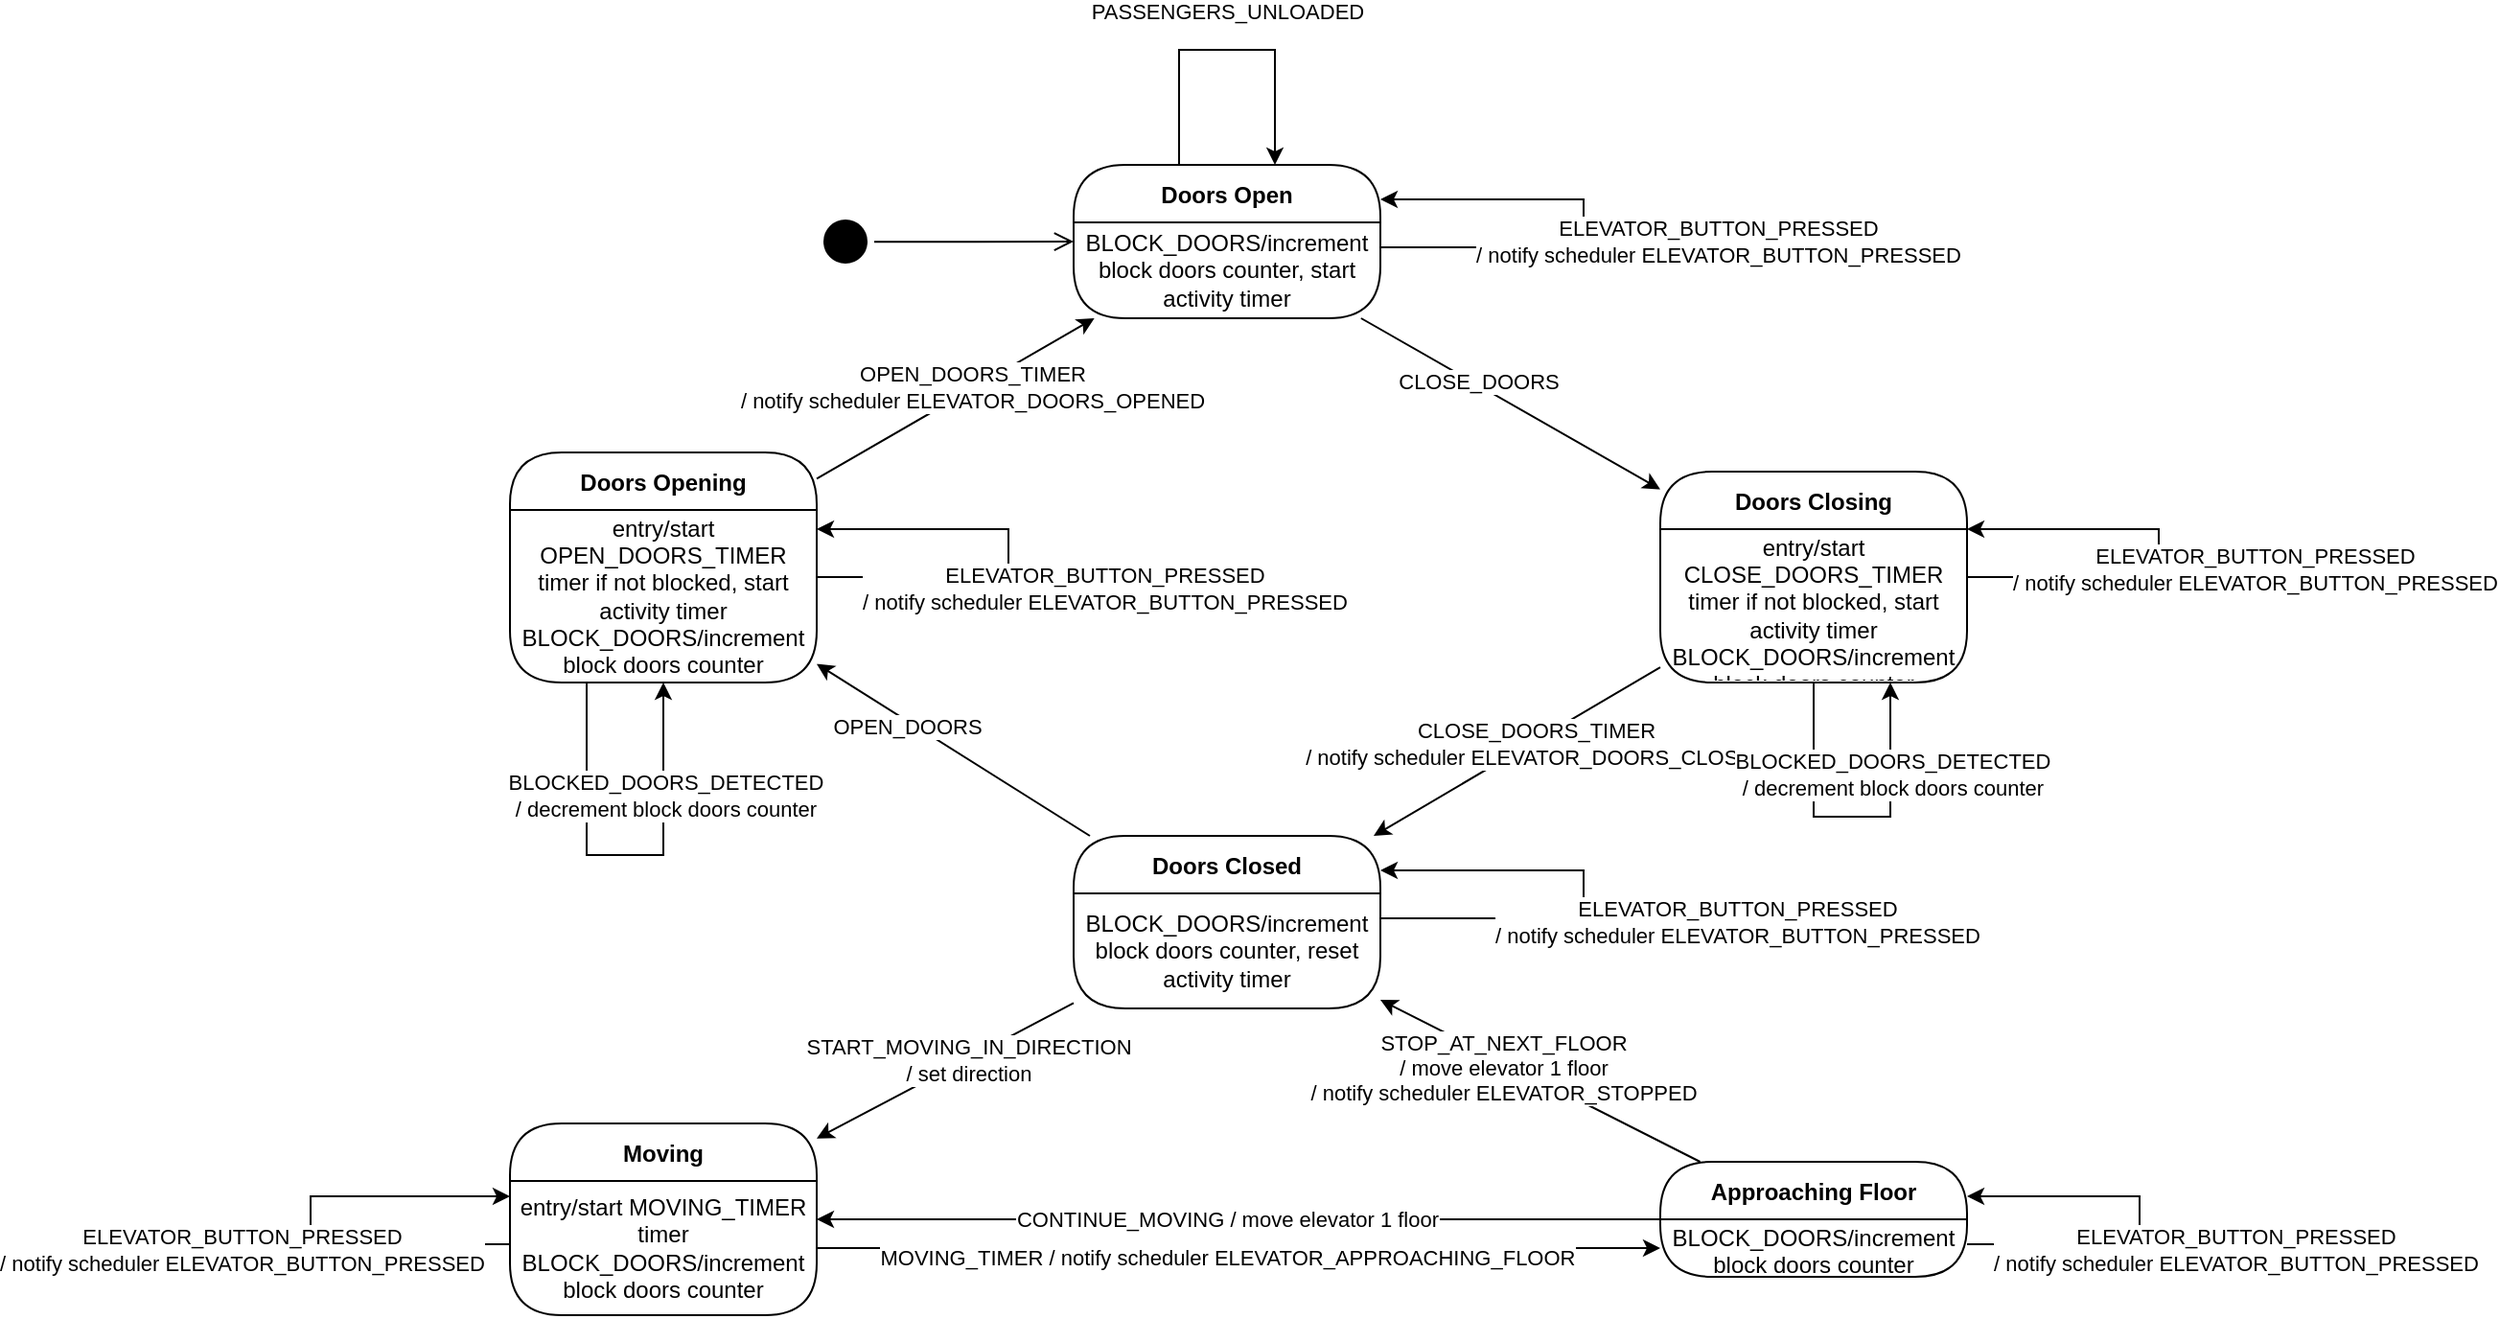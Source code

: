 <mxfile version="20.8.10" type="device" pages="3"><diagram name="Elevator" id="Ywdh4Jr1KphwjhvzACwv"><mxGraphModel dx="1863" dy="602" grid="1" gridSize="10" guides="1" tooltips="1" connect="1" arrows="1" fold="1" page="1" pageScale="1" pageWidth="827" pageHeight="1169" math="0" shadow="0"><root><mxCell id="0"/><mxCell id="1" parent="0"/><mxCell id="n6CDGaO3XvJY3GQ1v6uN-23" style="edgeStyle=none;rounded=0;orthogonalLoop=1;jettySize=auto;html=1;" parent="1" source="n6CDGaO3XvJY3GQ1v6uN-3" target="n6CDGaO3XvJY3GQ1v6uN-10" edge="1"><mxGeometry relative="1" as="geometry"/></mxCell><mxCell id="n6CDGaO3XvJY3GQ1v6uN-24" value="CLOSE_DOORS" style="edgeLabel;html=1;align=center;verticalAlign=middle;resizable=0;points=[];" parent="n6CDGaO3XvJY3GQ1v6uN-23" vertex="1" connectable="0"><mxGeometry x="-0.24" y="2" relative="1" as="geometry"><mxPoint as="offset"/></mxGeometry></mxCell><mxCell id="n6CDGaO3XvJY3GQ1v6uN-3" value="Doors Open" style="swimlane;fontStyle=1;align=center;verticalAlign=middle;childLayout=stackLayout;horizontal=1;startSize=30;horizontalStack=0;resizeParent=0;resizeLast=1;container=0;fontColor=#000000;collapsible=0;rounded=1;arcSize=30;strokeColor=#000000;fillColor=#FFFFFF;swimlaneFillColor=#FFFFFF;dropTarget=0;" parent="1" vertex="1"><mxGeometry x="334" y="120" width="160" height="80" as="geometry"/></mxCell><mxCell id="n6CDGaO3XvJY3GQ1v6uN-4" value="BLOCK_DOORS/increment block doors counter, start activity timer" style="text;html=1;strokeColor=none;fillColor=none;align=center;verticalAlign=middle;spacingLeft=4;spacingRight=4;whiteSpace=wrap;overflow=hidden;rotatable=0;fontColor=#000000;" parent="n6CDGaO3XvJY3GQ1v6uN-3" vertex="1"><mxGeometry y="30" width="160" height="50" as="geometry"/></mxCell><mxCell id="n6CDGaO3XvJY3GQ1v6uN-21" style="edgeStyle=none;rounded=0;orthogonalLoop=1;jettySize=auto;html=1;" parent="1" source="n6CDGaO3XvJY3GQ1v6uN-8" target="n6CDGaO3XvJY3GQ1v6uN-3" edge="1"><mxGeometry relative="1" as="geometry"/></mxCell><mxCell id="n6CDGaO3XvJY3GQ1v6uN-22" value="OPEN_DOORS_TIMER&lt;br&gt;/ notify scheduler ELEVATOR_DOORS_OPENED" style="edgeLabel;html=1;align=center;verticalAlign=middle;resizable=0;points=[];" parent="n6CDGaO3XvJY3GQ1v6uN-21" vertex="1" connectable="0"><mxGeometry x="0.12" y="1" relative="1" as="geometry"><mxPoint as="offset"/></mxGeometry></mxCell><mxCell id="n6CDGaO3XvJY3GQ1v6uN-8" value="Doors Opening" style="swimlane;fontStyle=1;align=center;verticalAlign=middle;childLayout=stackLayout;horizontal=1;startSize=30;horizontalStack=0;resizeParent=0;resizeLast=1;container=0;fontColor=#000000;collapsible=0;rounded=1;arcSize=30;strokeColor=#000000;fillColor=#FFFFFF;swimlaneFillColor=#FFFFFF;dropTarget=0;" parent="1" vertex="1"><mxGeometry x="40" y="270" width="160" height="120" as="geometry"/></mxCell><mxCell id="n6CDGaO3XvJY3GQ1v6uN-9" value="entry/start OPEN_DOORS_TIMER timer if not blocked, start activity timer&lt;br&gt;BLOCK_DOORS/increment block doors counter" style="text;html=1;strokeColor=none;fillColor=none;align=center;verticalAlign=middle;spacingLeft=4;spacingRight=4;whiteSpace=wrap;overflow=hidden;rotatable=0;fontColor=#000000;" parent="n6CDGaO3XvJY3GQ1v6uN-8" vertex="1"><mxGeometry y="30" width="160" height="90" as="geometry"/></mxCell><mxCell id="FbqGbWwW5y8rAIrhlTI2-13" style="edgeStyle=orthogonalEdgeStyle;rounded=0;orthogonalLoop=1;jettySize=auto;html=1;entryX=0.5;entryY=1;entryDx=0;entryDy=0;exitX=0.25;exitY=1;exitDx=0;exitDy=0;" edge="1" parent="n6CDGaO3XvJY3GQ1v6uN-8" source="n6CDGaO3XvJY3GQ1v6uN-9" target="n6CDGaO3XvJY3GQ1v6uN-9"><mxGeometry relative="1" as="geometry"><mxPoint x="50.004" y="140" as="sourcePoint"/><mxPoint x="89.97" y="140" as="targetPoint"/><Array as="points"><mxPoint x="40" y="210"/><mxPoint x="80" y="210"/></Array></mxGeometry></mxCell><mxCell id="FbqGbWwW5y8rAIrhlTI2-14" value="BLOCKED_DOORS_DETECTED&lt;br&gt;/ decrement block doors counter" style="edgeLabel;html=1;align=center;verticalAlign=middle;resizable=0;points=[];" vertex="1" connectable="0" parent="FbqGbWwW5y8rAIrhlTI2-13"><mxGeometry x="0.467" y="-1" relative="1" as="geometry"><mxPoint as="offset"/></mxGeometry></mxCell><mxCell id="n6CDGaO3XvJY3GQ1v6uN-25" style="edgeStyle=none;rounded=0;orthogonalLoop=1;jettySize=auto;html=1;" parent="1" source="n6CDGaO3XvJY3GQ1v6uN-10" target="n6CDGaO3XvJY3GQ1v6uN-12" edge="1"><mxGeometry relative="1" as="geometry"/></mxCell><mxCell id="n6CDGaO3XvJY3GQ1v6uN-26" value="CLOSE_DOORS_TIMER&lt;br&gt;/ notify scheduler ELEVATOR_DOORS_CLOSED" style="edgeLabel;html=1;align=center;verticalAlign=middle;resizable=0;points=[];" parent="n6CDGaO3XvJY3GQ1v6uN-25" vertex="1" connectable="0"><mxGeometry x="-0.118" y="1" relative="1" as="geometry"><mxPoint as="offset"/></mxGeometry></mxCell><mxCell id="n6CDGaO3XvJY3GQ1v6uN-10" value="Doors Closing" style="swimlane;fontStyle=1;align=center;verticalAlign=middle;childLayout=stackLayout;horizontal=1;startSize=30;horizontalStack=0;resizeParent=0;resizeLast=1;container=0;fontColor=#000000;collapsible=0;rounded=1;arcSize=30;strokeColor=#000000;fillColor=#FFFFFF;swimlaneFillColor=#FFFFFF;dropTarget=0;" parent="1" vertex="1"><mxGeometry x="640" y="280" width="160" height="110" as="geometry"/></mxCell><mxCell id="n6CDGaO3XvJY3GQ1v6uN-11" value="entry/start CLOSE_DOORS_TIMER timer if not blocked, start activity timer&lt;br&gt;BLOCK_DOORS/increment block doors counter" style="text;html=1;strokeColor=none;fillColor=none;align=center;verticalAlign=middle;spacingLeft=4;spacingRight=4;whiteSpace=wrap;overflow=hidden;rotatable=0;fontColor=#000000;" parent="n6CDGaO3XvJY3GQ1v6uN-10" vertex="1"><mxGeometry y="30" width="160" height="80" as="geometry"/></mxCell><mxCell id="FbqGbWwW5y8rAIrhlTI2-9" style="edgeStyle=orthogonalEdgeStyle;rounded=0;orthogonalLoop=1;jettySize=auto;html=1;entryX=0.75;entryY=1;entryDx=0;entryDy=0;" edge="1" parent="n6CDGaO3XvJY3GQ1v6uN-10" source="n6CDGaO3XvJY3GQ1v6uN-10" target="n6CDGaO3XvJY3GQ1v6uN-11"><mxGeometry relative="1" as="geometry"><Array as="points"><mxPoint x="80" y="180"/><mxPoint x="120" y="180"/></Array></mxGeometry></mxCell><mxCell id="FbqGbWwW5y8rAIrhlTI2-10" value="BLOCKED_DOORS_DETECTED&lt;br&gt;/ decrement block doors counter" style="edgeLabel;html=1;align=center;verticalAlign=middle;resizable=0;points=[];" vertex="1" connectable="0" parent="FbqGbWwW5y8rAIrhlTI2-9"><mxGeometry x="0.467" y="-1" relative="1" as="geometry"><mxPoint as="offset"/></mxGeometry></mxCell><mxCell id="n6CDGaO3XvJY3GQ1v6uN-27" style="edgeStyle=none;rounded=0;orthogonalLoop=1;jettySize=auto;html=1;" parent="1" source="n6CDGaO3XvJY3GQ1v6uN-12" target="n6CDGaO3XvJY3GQ1v6uN-14" edge="1"><mxGeometry relative="1" as="geometry"/></mxCell><mxCell id="n6CDGaO3XvJY3GQ1v6uN-28" value="START_MOVING_IN_DIRECTION&lt;br&gt;/ set direction" style="edgeLabel;html=1;align=center;verticalAlign=middle;resizable=0;points=[];" parent="n6CDGaO3XvJY3GQ1v6uN-27" vertex="1" connectable="0"><mxGeometry x="-0.174" y="1" relative="1" as="geometry"><mxPoint as="offset"/></mxGeometry></mxCell><mxCell id="n6CDGaO3XvJY3GQ1v6uN-29" style="edgeStyle=none;rounded=0;orthogonalLoop=1;jettySize=auto;html=1;" parent="1" source="n6CDGaO3XvJY3GQ1v6uN-12" target="n6CDGaO3XvJY3GQ1v6uN-8" edge="1"><mxGeometry relative="1" as="geometry"/></mxCell><mxCell id="n6CDGaO3XvJY3GQ1v6uN-30" value="OPEN_DOORS" style="edgeLabel;html=1;align=center;verticalAlign=middle;resizable=0;points=[];" parent="n6CDGaO3XvJY3GQ1v6uN-29" vertex="1" connectable="0"><mxGeometry x="0.324" y="2" relative="1" as="geometry"><mxPoint as="offset"/></mxGeometry></mxCell><mxCell id="n6CDGaO3XvJY3GQ1v6uN-12" value="Doors Closed" style="swimlane;fontStyle=1;align=center;verticalAlign=middle;childLayout=stackLayout;horizontal=1;startSize=30;horizontalStack=0;resizeParent=0;resizeLast=1;container=0;fontColor=#000000;collapsible=0;rounded=1;arcSize=30;strokeColor=#000000;fillColor=#FFFFFF;swimlaneFillColor=#FFFFFF;dropTarget=0;" parent="1" vertex="1"><mxGeometry x="334" y="470" width="160" height="90" as="geometry"/></mxCell><mxCell id="n6CDGaO3XvJY3GQ1v6uN-13" value="BLOCK_DOORS/increment block doors counter, reset activity timer" style="text;html=1;strokeColor=none;fillColor=none;align=center;verticalAlign=middle;spacingLeft=4;spacingRight=4;whiteSpace=wrap;overflow=hidden;rotatable=0;fontColor=#000000;" parent="n6CDGaO3XvJY3GQ1v6uN-12" vertex="1"><mxGeometry y="30" width="160" height="60" as="geometry"/></mxCell><mxCell id="V7p_S3qzcO_eWSlWZOLy-5" style="edgeStyle=orthogonalEdgeStyle;rounded=0;orthogonalLoop=1;jettySize=auto;html=1;" parent="n6CDGaO3XvJY3GQ1v6uN-12" source="n6CDGaO3XvJY3GQ1v6uN-13" target="n6CDGaO3XvJY3GQ1v6uN-12" edge="1"><mxGeometry relative="1" as="geometry"><mxPoint x="186" y="17.5" as="targetPoint"/><Array as="points"><mxPoint x="266" y="43"/><mxPoint x="266" y="18"/></Array><mxPoint x="186" y="42.5" as="sourcePoint"/></mxGeometry></mxCell><mxCell id="V7p_S3qzcO_eWSlWZOLy-6" value="ELEVATOR_BUTTON_PRESSED&lt;br style=&quot;border-color: var(--border-color);&quot;&gt;/ notify scheduler ELEVATOR_BUTTON_PRESSED" style="edgeLabel;html=1;align=center;verticalAlign=middle;resizable=0;points=[];" parent="V7p_S3qzcO_eWSlWZOLy-5" vertex="1" connectable="0"><mxGeometry x="-0.002" relative="1" as="geometry"><mxPoint x="80" y="14" as="offset"/></mxGeometry></mxCell><mxCell id="n6CDGaO3XvJY3GQ1v6uN-31" style="edgeStyle=none;rounded=0;orthogonalLoop=1;jettySize=auto;html=1;" parent="1" source="n6CDGaO3XvJY3GQ1v6uN-15" target="n6CDGaO3XvJY3GQ1v6uN-17" edge="1"><mxGeometry relative="1" as="geometry"/></mxCell><mxCell id="n6CDGaO3XvJY3GQ1v6uN-34" value="MOVING_TIMER / notify scheduler ELEVATOR_APPROACHING_FLOOR" style="edgeLabel;html=1;align=center;verticalAlign=middle;resizable=0;points=[];" parent="n6CDGaO3XvJY3GQ1v6uN-31" vertex="1" connectable="0"><mxGeometry x="-0.458" y="-1" relative="1" as="geometry"><mxPoint x="95" y="4" as="offset"/></mxGeometry></mxCell><mxCell id="n6CDGaO3XvJY3GQ1v6uN-14" value="Moving" style="swimlane;fontStyle=1;align=center;verticalAlign=middle;childLayout=stackLayout;horizontal=1;startSize=30;horizontalStack=0;resizeParent=0;resizeLast=1;container=0;fontColor=#000000;collapsible=0;rounded=1;arcSize=30;strokeColor=#000000;fillColor=#FFFFFF;swimlaneFillColor=#FFFFFF;dropTarget=0;" parent="1" vertex="1"><mxGeometry x="40" y="620" width="160" height="100" as="geometry"/></mxCell><mxCell id="n6CDGaO3XvJY3GQ1v6uN-15" value="entry/start MOVING_TIMER timer&lt;br&gt;BLOCK_DOORS/increment block doors counter" style="text;html=1;strokeColor=none;fillColor=none;align=center;verticalAlign=middle;spacingLeft=4;spacingRight=4;whiteSpace=wrap;overflow=hidden;rotatable=0;fontColor=#000000;" parent="n6CDGaO3XvJY3GQ1v6uN-14" vertex="1"><mxGeometry y="30" width="160" height="70" as="geometry"/></mxCell><mxCell id="n6CDGaO3XvJY3GQ1v6uN-32" style="edgeStyle=none;rounded=0;orthogonalLoop=1;jettySize=auto;html=1;" parent="1" source="n6CDGaO3XvJY3GQ1v6uN-16" target="n6CDGaO3XvJY3GQ1v6uN-14" edge="1"><mxGeometry relative="1" as="geometry"/></mxCell><mxCell id="n6CDGaO3XvJY3GQ1v6uN-35" value="CONTINUE_MOVING / move elevator 1 floor" style="edgeLabel;html=1;align=center;verticalAlign=middle;resizable=0;points=[];" parent="n6CDGaO3XvJY3GQ1v6uN-32" vertex="1" connectable="0"><mxGeometry x="0.383" y="-2" relative="1" as="geometry"><mxPoint x="78" y="2" as="offset"/></mxGeometry></mxCell><mxCell id="n6CDGaO3XvJY3GQ1v6uN-36" style="edgeStyle=none;rounded=0;orthogonalLoop=1;jettySize=auto;html=1;" parent="1" source="n6CDGaO3XvJY3GQ1v6uN-16" target="n6CDGaO3XvJY3GQ1v6uN-12" edge="1"><mxGeometry relative="1" as="geometry"/></mxCell><mxCell id="n6CDGaO3XvJY3GQ1v6uN-37" value="STOP_AT_NEXT_FLOOR&lt;br&gt;/ move elevator 1 floor&lt;br&gt;/ notify scheduler ELEVATOR_STOPPED" style="edgeLabel;html=1;align=center;verticalAlign=middle;resizable=0;points=[];" parent="n6CDGaO3XvJY3GQ1v6uN-36" vertex="1" connectable="0"><mxGeometry x="0.222" y="2" relative="1" as="geometry"><mxPoint as="offset"/></mxGeometry></mxCell><mxCell id="n6CDGaO3XvJY3GQ1v6uN-16" value="Approaching Floor" style="swimlane;fontStyle=1;align=center;verticalAlign=middle;childLayout=stackLayout;horizontal=1;startSize=30;horizontalStack=0;resizeParent=0;resizeLast=1;container=0;fontColor=#000000;collapsible=0;rounded=1;arcSize=30;strokeColor=#000000;fillColor=#FFFFFF;swimlaneFillColor=#FFFFFF;dropTarget=0;" parent="1" vertex="1"><mxGeometry x="640" y="640" width="160" height="60" as="geometry"/></mxCell><mxCell id="n6CDGaO3XvJY3GQ1v6uN-17" value="BLOCK_DOORS/increment block doors counter" style="text;html=1;strokeColor=none;fillColor=none;align=center;verticalAlign=middle;spacingLeft=4;spacingRight=4;whiteSpace=wrap;overflow=hidden;rotatable=0;fontColor=#000000;" parent="n6CDGaO3XvJY3GQ1v6uN-16" vertex="1"><mxGeometry y="30" width="160" height="30" as="geometry"/></mxCell><mxCell id="szarfAa-nMT1lwOpKqaQ-1" style="edgeStyle=orthogonalEdgeStyle;rounded=0;orthogonalLoop=1;jettySize=auto;html=1;" parent="1" source="n6CDGaO3XvJY3GQ1v6uN-3" target="n6CDGaO3XvJY3GQ1v6uN-3" edge="1"><mxGeometry relative="1" as="geometry"><mxPoint x="439" y="110" as="targetPoint"/><Array as="points"><mxPoint x="389" y="60"/><mxPoint x="439" y="60"/></Array><mxPoint x="389" y="110" as="sourcePoint"/></mxGeometry></mxCell><mxCell id="szarfAa-nMT1lwOpKqaQ-2" value="PASSENGERS_UNLOADED" style="edgeLabel;html=1;align=center;verticalAlign=middle;resizable=0;points=[];" parent="szarfAa-nMT1lwOpKqaQ-1" vertex="1" connectable="0"><mxGeometry x="0.259" relative="1" as="geometry"><mxPoint x="-22" y="-20" as="offset"/></mxGeometry></mxCell><mxCell id="3IFf1bHHWCJ3Gb_jZyuB-1" style="edgeStyle=orthogonalEdgeStyle;rounded=0;orthogonalLoop=1;jettySize=auto;html=1;" parent="1" source="n6CDGaO3XvJY3GQ1v6uN-10" target="n6CDGaO3XvJY3GQ1v6uN-10" edge="1"><mxGeometry relative="1" as="geometry"><mxPoint x="820" y="310" as="targetPoint"/><Array as="points"><mxPoint x="900" y="335"/><mxPoint x="900" y="310"/></Array><mxPoint x="820" y="335" as="sourcePoint"/></mxGeometry></mxCell><mxCell id="3IFf1bHHWCJ3Gb_jZyuB-2" value="ELEVATOR_BUTTON_PRESSED&lt;br style=&quot;border-color: var(--border-color);&quot;&gt;/ notify scheduler ELEVATOR_BUTTON_PRESSED" style="edgeLabel;html=1;align=center;verticalAlign=middle;resizable=0;points=[];" parent="3IFf1bHHWCJ3Gb_jZyuB-1" vertex="1" connectable="0"><mxGeometry x="-0.002" relative="1" as="geometry"><mxPoint x="50" y="8" as="offset"/></mxGeometry></mxCell><mxCell id="V7p_S3qzcO_eWSlWZOLy-1" style="edgeStyle=orthogonalEdgeStyle;rounded=0;orthogonalLoop=1;jettySize=auto;html=1;" parent="1" source="n6CDGaO3XvJY3GQ1v6uN-3" target="n6CDGaO3XvJY3GQ1v6uN-3" edge="1"><mxGeometry relative="1" as="geometry"><mxPoint x="500" y="137.5" as="targetPoint"/><Array as="points"><mxPoint x="600" y="163"/><mxPoint x="600" y="138"/></Array><mxPoint x="500" y="162.5" as="sourcePoint"/></mxGeometry></mxCell><mxCell id="V7p_S3qzcO_eWSlWZOLy-2" value="ELEVATOR_BUTTON_PRESSED&lt;br style=&quot;border-color: var(--border-color);&quot;&gt;/ notify scheduler ELEVATOR_BUTTON_PRESSED" style="edgeLabel;html=1;align=center;verticalAlign=middle;resizable=0;points=[];" parent="V7p_S3qzcO_eWSlWZOLy-1" vertex="1" connectable="0"><mxGeometry x="-0.002" relative="1" as="geometry"><mxPoint x="70" y="9" as="offset"/></mxGeometry></mxCell><mxCell id="V7p_S3qzcO_eWSlWZOLy-3" style="edgeStyle=orthogonalEdgeStyle;rounded=0;orthogonalLoop=1;jettySize=auto;html=1;" parent="1" source="n6CDGaO3XvJY3GQ1v6uN-8" target="n6CDGaO3XvJY3GQ1v6uN-8" edge="1"><mxGeometry relative="1" as="geometry"><mxPoint x="220" y="310" as="targetPoint"/><Array as="points"><mxPoint x="300" y="335"/><mxPoint x="300" y="310"/></Array><mxPoint x="220" y="335" as="sourcePoint"/></mxGeometry></mxCell><mxCell id="V7p_S3qzcO_eWSlWZOLy-4" value="ELEVATOR_BUTTON_PRESSED&lt;br style=&quot;border-color: var(--border-color);&quot;&gt;/ notify scheduler ELEVATOR_BUTTON_PRESSED" style="edgeLabel;html=1;align=center;verticalAlign=middle;resizable=0;points=[];" parent="V7p_S3qzcO_eWSlWZOLy-3" vertex="1" connectable="0"><mxGeometry x="-0.002" relative="1" as="geometry"><mxPoint x="50" y="18" as="offset"/></mxGeometry></mxCell><mxCell id="V7p_S3qzcO_eWSlWZOLy-7" style="edgeStyle=orthogonalEdgeStyle;rounded=0;orthogonalLoop=1;jettySize=auto;html=1;" parent="1" source="n6CDGaO3XvJY3GQ1v6uN-16" target="n6CDGaO3XvJY3GQ1v6uN-16" edge="1"><mxGeometry relative="1" as="geometry"><mxPoint x="820" y="657.5" as="targetPoint"/><Array as="points"><mxPoint x="890" y="683"/><mxPoint x="890" y="658"/></Array><mxPoint x="820" y="682.5" as="sourcePoint"/></mxGeometry></mxCell><mxCell id="V7p_S3qzcO_eWSlWZOLy-8" value="ELEVATOR_BUTTON_PRESSED&lt;br style=&quot;border-color: var(--border-color);&quot;&gt;/ notify scheduler ELEVATOR_BUTTON_PRESSED" style="edgeLabel;html=1;align=center;verticalAlign=middle;resizable=0;points=[];" parent="V7p_S3qzcO_eWSlWZOLy-7" vertex="1" connectable="0"><mxGeometry x="-0.002" relative="1" as="geometry"><mxPoint x="50" y="15" as="offset"/></mxGeometry></mxCell><mxCell id="V7p_S3qzcO_eWSlWZOLy-9" style="edgeStyle=orthogonalEdgeStyle;rounded=0;orthogonalLoop=1;jettySize=auto;html=1;" parent="1" source="n6CDGaO3XvJY3GQ1v6uN-14" target="n6CDGaO3XvJY3GQ1v6uN-14" edge="1"><mxGeometry relative="1" as="geometry"><mxPoint x="-170" y="657.5" as="targetPoint"/><Array as="points"><mxPoint x="-64" y="683"/><mxPoint x="-64" y="658"/></Array><mxPoint x="-170" y="682.5" as="sourcePoint"/></mxGeometry></mxCell><mxCell id="V7p_S3qzcO_eWSlWZOLy-10" value="ELEVATOR_BUTTON_PRESSED&lt;br style=&quot;border-color: var(--border-color);&quot;&gt;/ notify scheduler ELEVATOR_BUTTON_PRESSED" style="edgeLabel;html=1;align=center;verticalAlign=middle;resizable=0;points=[];" parent="V7p_S3qzcO_eWSlWZOLy-9" vertex="1" connectable="0"><mxGeometry x="-0.002" relative="1" as="geometry"><mxPoint x="-36" y="15" as="offset"/></mxGeometry></mxCell><mxCell id="MfKDTMLmsXJjFRFzKj-H-3" value="" style="ellipse;html=1;shape=startState;fillColor=#000000;strokeColor=#000000;" parent="1" vertex="1"><mxGeometry x="200" y="145" width="30" height="30" as="geometry"/></mxCell><mxCell id="MfKDTMLmsXJjFRFzKj-H-4" value="" style="html=1;verticalAlign=bottom;endArrow=open;endSize=8;strokeColor=#000000;rounded=0;entryX=0;entryY=0.5;entryDx=0;entryDy=0;" parent="1" source="MfKDTMLmsXJjFRFzKj-H-3" target="n6CDGaO3XvJY3GQ1v6uN-3" edge="1"><mxGeometry relative="1" as="geometry"><mxPoint x="145" y="170" as="targetPoint"/></mxGeometry></mxCell></root></mxGraphModel></diagram><diagram id="BBdQ0O74kaA4MycVJWUy" name="Scheduler"><mxGraphModel dx="592" dy="344" grid="1" gridSize="10" guides="1" tooltips="1" connect="1" arrows="1" fold="1" page="1" pageScale="1" pageWidth="827" pageHeight="1169" math="0" shadow="0"><root><mxCell id="0"/><mxCell id="1" parent="0"/><mxCell id="JOqhJfMwHc-JBbc3usWZ-5" style="edgeStyle=orthogonalEdgeStyle;rounded=0;orthogonalLoop=1;jettySize=auto;html=1;curved=1;exitX=1;exitY=0;exitDx=0;exitDy=0;entryX=0;entryY=0;entryDx=0;entryDy=0;" parent="1" source="JOqhJfMwHc-JBbc3usWZ-1" target="JOqhJfMwHc-JBbc3usWZ-3" edge="1"><mxGeometry relative="1" as="geometry"><Array as="points"><mxPoint x="280" y="160"/><mxPoint x="480" y="160"/></Array></mxGeometry></mxCell><mxCell id="JOqhJfMwHc-JBbc3usWZ-7" value="FLOOR_BUTTON_PRESSED&lt;br&gt;[Elevator at floor]&lt;br&gt;/ add pending request&lt;br&gt;/ notify elevator PASSENGERS_LOADED&lt;br&gt;/ notify elevator CLOSE_DOORS" style="edgeLabel;html=1;align=center;verticalAlign=middle;resizable=0;points=[];" parent="JOqhJfMwHc-JBbc3usWZ-5" vertex="1" connectable="0"><mxGeometry x="-0.029" y="3" relative="1" as="geometry"><mxPoint x="5" as="offset"/></mxGeometry></mxCell><mxCell id="JOqhJfMwHc-JBbc3usWZ-1" value="Waiting" style="swimlane;fontStyle=1;align=center;verticalAlign=middle;childLayout=stackLayout;horizontal=1;startSize=30;horizontalStack=0;resizeParent=0;resizeLast=1;container=0;fontColor=#000000;collapsible=0;rounded=1;arcSize=30;strokeColor=#000000;fillColor=#FFFFFF;swimlaneFillColor=#FFFFFF;dropTarget=0;" parent="1" vertex="1"><mxGeometry x="40" y="310" width="240" height="130" as="geometry"/></mxCell><mxCell id="JOqhJfMwHc-JBbc3usWZ-2" value="-" style="text;html=1;strokeColor=none;fillColor=none;align=center;verticalAlign=middle;spacingLeft=4;spacingRight=4;whiteSpace=wrap;overflow=hidden;rotatable=0;fontColor=#000000;" parent="JOqhJfMwHc-JBbc3usWZ-1" vertex="1"><mxGeometry y="30" width="240" height="100" as="geometry"/></mxCell><mxCell id="JOqhJfMwHc-JBbc3usWZ-6" style="edgeStyle=orthogonalEdgeStyle;curved=1;rounded=0;orthogonalLoop=1;jettySize=auto;html=1;entryX=1;entryY=1;entryDx=0;entryDy=0;exitX=0;exitY=1;exitDx=0;exitDy=0;" parent="1" source="JOqhJfMwHc-JBbc3usWZ-4" edge="1"><mxGeometry relative="1" as="geometry"><mxPoint x="280" y="440" as="targetPoint"/><Array as="points"><mxPoint x="480" y="490"/><mxPoint x="280" y="490"/></Array></mxGeometry></mxCell><mxCell id="JOqhJfMwHc-JBbc3usWZ-8" value="ELEVATOR_DOORS_OPENED&lt;br&gt;[completed all requests]&lt;br&gt;/ update requests" style="edgeLabel;html=1;align=center;verticalAlign=middle;resizable=0;points=[];" parent="JOqhJfMwHc-JBbc3usWZ-6" vertex="1" connectable="0"><mxGeometry x="-0.039" y="1" relative="1" as="geometry"><mxPoint as="offset"/></mxGeometry></mxCell><mxCell id="JOqhJfMwHc-JBbc3usWZ-13" style="edgeStyle=orthogonalEdgeStyle;rounded=0;orthogonalLoop=1;jettySize=auto;html=1;" parent="1" source="JOqhJfMwHc-JBbc3usWZ-3" target="JOqhJfMwHc-JBbc3usWZ-3" edge="1"><mxGeometry relative="1" as="geometry"><mxPoint x="530" y="290" as="targetPoint"/><Array as="points"><mxPoint x="510" y="130"/><mxPoint x="540" y="130"/></Array></mxGeometry></mxCell><mxCell id="JOqhJfMwHc-JBbc3usWZ-17" value="ELEVATOR_DOORS_OPENED&lt;br style=&quot;border-color: var(--border-color);&quot;&gt;[request at floor]&lt;br&gt;/ notify floor PASSENGERS_LOADED" style="edgeLabel;html=1;align=center;verticalAlign=middle;resizable=0;points=[];" parent="JOqhJfMwHc-JBbc3usWZ-13" vertex="1" connectable="0"><mxGeometry x="0.259" relative="1" as="geometry"><mxPoint x="-18" y="-66" as="offset"/></mxGeometry></mxCell><mxCell id="JOqhJfMwHc-JBbc3usWZ-3" value="Processing" style="swimlane;fontStyle=1;align=center;verticalAlign=middle;childLayout=stackLayout;horizontal=1;startSize=30;horizontalStack=0;resizeParent=0;resizeLast=1;container=0;fontColor=#000000;collapsible=0;rounded=1;arcSize=30;strokeColor=#000000;fillColor=#FFFFFF;swimlaneFillColor=#FFFFFF;dropTarget=0;" parent="1" vertex="1"><mxGeometry x="480" y="310" width="270" height="130" as="geometry"/></mxCell><mxCell id="JOqhJfMwHc-JBbc3usWZ-4" value="-" style="text;html=1;strokeColor=none;fillColor=none;align=center;verticalAlign=middle;spacingLeft=4;spacingRight=4;whiteSpace=wrap;overflow=hidden;rotatable=0;fontColor=#000000;" parent="JOqhJfMwHc-JBbc3usWZ-3" vertex="1"><mxGeometry y="30" width="270" height="100" as="geometry"/></mxCell><mxCell id="JOqhJfMwHc-JBbc3usWZ-26" style="edgeStyle=orthogonalEdgeStyle;rounded=0;orthogonalLoop=1;jettySize=auto;html=1;exitX=1;exitY=0;exitDx=0;exitDy=0;entryX=1;entryY=0;entryDx=0;entryDy=0;" parent="JOqhJfMwHc-JBbc3usWZ-3" source="JOqhJfMwHc-JBbc3usWZ-3" target="JOqhJfMwHc-JBbc3usWZ-4" edge="1"><mxGeometry relative="1" as="geometry"><mxPoint x="440" y="-20" as="targetPoint"/><Array as="points"><mxPoint x="370"/><mxPoint x="370" y="30"/></Array></mxGeometry></mxCell><mxCell id="JOqhJfMwHc-JBbc3usWZ-27" value="ELEVATOR_APPROACHING_FLOOR&lt;br style=&quot;border-color: var(--border-color);&quot;&gt;[request floor]&lt;br style=&quot;border-color: var(--border-color);&quot;&gt;/ notify elevator STOP_AT_NEXT_FLOOR" style="edgeLabel;html=1;align=center;verticalAlign=middle;resizable=0;points=[];" parent="JOqhJfMwHc-JBbc3usWZ-26" vertex="1" connectable="0"><mxGeometry x="-0.02" y="-1" relative="1" as="geometry"><mxPoint x="31" y="-12" as="offset"/></mxGeometry></mxCell><mxCell id="JOqhJfMwHc-JBbc3usWZ-28" style="edgeStyle=orthogonalEdgeStyle;rounded=0;orthogonalLoop=1;jettySize=auto;html=1;entryX=1;entryY=0.25;entryDx=0;entryDy=0;" parent="JOqhJfMwHc-JBbc3usWZ-3" source="JOqhJfMwHc-JBbc3usWZ-4" target="JOqhJfMwHc-JBbc3usWZ-4" edge="1"><mxGeometry relative="1" as="geometry"><mxPoint x="370.0" y="60" as="targetPoint"/><Array as="points"><mxPoint x="480" y="70"/><mxPoint x="480" y="55"/></Array></mxGeometry></mxCell><mxCell id="JOqhJfMwHc-JBbc3usWZ-29" value="FLOOR_BUTTON_PRESSED&lt;br style=&quot;border-color: var(--border-color);&quot;&gt;[Elevator at floor]&lt;br style=&quot;border-color: var(--border-color);&quot;&gt;/ add pending request&lt;br style=&quot;border-color: var(--border-color);&quot;&gt;/ notify elevator PASSENGERS_LOADED&lt;br style=&quot;border-color: var(--border-color);&quot;&gt;/ notify elevator CLOSE_DOORS" style="edgeLabel;html=1;align=center;verticalAlign=middle;resizable=0;points=[];" parent="JOqhJfMwHc-JBbc3usWZ-28" vertex="1" connectable="0"><mxGeometry x="-0.002" relative="1" as="geometry"><mxPoint x="90" y="2" as="offset"/></mxGeometry></mxCell><mxCell id="JOqhJfMwHc-JBbc3usWZ-24" style="edgeStyle=orthogonalEdgeStyle;rounded=0;orthogonalLoop=1;jettySize=auto;html=1;entryX=0.808;entryY=-0.012;entryDx=0;entryDy=0;entryPerimeter=0;" parent="1" source="JOqhJfMwHc-JBbc3usWZ-3" target="JOqhJfMwHc-JBbc3usWZ-3" edge="1"><mxGeometry relative="1" as="geometry"><mxPoint x="660" y="300" as="sourcePoint"/><mxPoint x="720" y="300" as="targetPoint"/><Array as="points"><mxPoint x="660" y="230"/><mxPoint x="698" y="230"/></Array></mxGeometry></mxCell><mxCell id="JOqhJfMwHc-JBbc3usWZ-25" value="ELEVATOR_APPROACHING_FLOOR&lt;br&gt;[no request at floor]&lt;br&gt;/ notify elevator CONTINUE_MOVING" style="edgeLabel;html=1;align=center;verticalAlign=middle;resizable=0;points=[];" parent="JOqhJfMwHc-JBbc3usWZ-24" vertex="1" connectable="0"><mxGeometry x="-0.496" y="1" relative="1" as="geometry"><mxPoint x="111" y="-27" as="offset"/></mxGeometry></mxCell><mxCell id="vMkiYAUxZmlXAlsy47PO-1" style="edgeStyle=orthogonalEdgeStyle;rounded=0;orthogonalLoop=1;jettySize=auto;html=1;curved=1;" parent="1" source="JOqhJfMwHc-JBbc3usWZ-2" target="JOqhJfMwHc-JBbc3usWZ-4" edge="1"><mxGeometry relative="1" as="geometry"><Array as="points"><mxPoint x="290" y="390"/><mxPoint x="290" y="340"/><mxPoint x="460" y="340"/><mxPoint x="460" y="390"/></Array><mxPoint x="290" y="320" as="sourcePoint"/><mxPoint x="490" y="320" as="targetPoint"/></mxGeometry></mxCell><mxCell id="vMkiYAUxZmlXAlsy47PO-2" value="ELEVATOR_BUTTON_PRESSED&lt;br&gt;/ add unload request" style="edgeLabel;html=1;align=center;verticalAlign=middle;resizable=0;points=[];" parent="vMkiYAUxZmlXAlsy47PO-1" vertex="1" connectable="0"><mxGeometry x="-0.029" y="3" relative="1" as="geometry"><mxPoint x="5" as="offset"/></mxGeometry></mxCell><mxCell id="vMkiYAUxZmlXAlsy47PO-3" style="edgeStyle=orthogonalEdgeStyle;rounded=0;orthogonalLoop=1;jettySize=auto;html=1;" parent="1" source="JOqhJfMwHc-JBbc3usWZ-3" target="JOqhJfMwHc-JBbc3usWZ-3" edge="1"><mxGeometry relative="1" as="geometry"><mxPoint x="560" y="320" as="targetPoint"/><Array as="points"><mxPoint x="590" y="220"/><mxPoint x="620" y="220"/></Array><mxPoint x="520" y="320" as="sourcePoint"/></mxGeometry></mxCell><mxCell id="vMkiYAUxZmlXAlsy47PO-4" value="ELEVATOR_DOORS_OPENED&lt;br&gt;[another request to do]&lt;br&gt;/ notify elevator CLOSE_DOORS" style="edgeLabel;html=1;align=center;verticalAlign=middle;resizable=0;points=[];" parent="vMkiYAUxZmlXAlsy47PO-3" vertex="1" connectable="0"><mxGeometry x="0.259" relative="1" as="geometry"><mxPoint x="-18" y="-30" as="offset"/></mxGeometry></mxCell><mxCell id="DtlYNcYvU5m9dNuJz_ci-1" style="edgeStyle=orthogonalEdgeStyle;rounded=0;orthogonalLoop=1;jettySize=auto;html=1;curved=1;entryX=0;entryY=0;entryDx=0;entryDy=0;" parent="1" source="JOqhJfMwHc-JBbc3usWZ-1" target="JOqhJfMwHc-JBbc3usWZ-4" edge="1"><mxGeometry relative="1" as="geometry"><Array as="points"><mxPoint x="290" y="330"/><mxPoint x="290" y="270"/><mxPoint x="470" y="270"/><mxPoint x="470" y="340"/></Array><mxPoint x="290" y="320" as="sourcePoint"/><mxPoint x="490" y="320" as="targetPoint"/></mxGeometry></mxCell><mxCell id="DtlYNcYvU5m9dNuJz_ci-2" value="FLOOR_BUTTON_PRESSED&lt;br&gt;[Elevator not at floor]&lt;br&gt;/ add pending request&lt;br&gt;/ notify elevator CLOSE_DOORS" style="edgeLabel;html=1;align=center;verticalAlign=middle;resizable=0;points=[];" parent="DtlYNcYvU5m9dNuJz_ci-1" vertex="1" connectable="0"><mxGeometry x="-0.029" y="3" relative="1" as="geometry"><mxPoint x="5" as="offset"/></mxGeometry></mxCell><mxCell id="JOqhJfMwHc-JBbc3usWZ-20" style="edgeStyle=orthogonalEdgeStyle;rounded=0;orthogonalLoop=1;jettySize=auto;html=1;" parent="1" source="JOqhJfMwHc-JBbc3usWZ-3" target="JOqhJfMwHc-JBbc3usWZ-3" edge="1"><mxGeometry relative="1" as="geometry"><mxPoint x="730" y="570" as="targetPoint"/><mxPoint x="640" y="570" as="sourcePoint"/><Array as="points"><mxPoint x="500" y="600"/><mxPoint x="520" y="600"/></Array></mxGeometry></mxCell><mxCell id="JOqhJfMwHc-JBbc3usWZ-21" value="ELEVATOR_DOORS_CLOSED&lt;br style=&quot;border-color: var(--border-color);&quot;&gt;/ notify elevator START_MOVING_IN_DIRECTION&lt;br&gt;with determined direction" style="edgeLabel;html=1;align=center;verticalAlign=middle;resizable=0;points=[];" parent="JOqhJfMwHc-JBbc3usWZ-20" vertex="1" connectable="0"><mxGeometry x="0.259" relative="1" as="geometry"><mxPoint x="-30" y="15" as="offset"/></mxGeometry></mxCell><mxCell id="DtlYNcYvU5m9dNuJz_ci-3" style="edgeStyle=orthogonalEdgeStyle;rounded=0;orthogonalLoop=1;jettySize=auto;html=1;" parent="1" source="JOqhJfMwHc-JBbc3usWZ-3" target="JOqhJfMwHc-JBbc3usWZ-3" edge="1"><mxGeometry relative="1" as="geometry"><mxPoint x="580" y="450" as="targetPoint"/><mxPoint x="560" y="450" as="sourcePoint"/><Array as="points"><mxPoint x="560" y="520"/><mxPoint x="580" y="520"/></Array></mxGeometry></mxCell><mxCell id="DtlYNcYvU5m9dNuJz_ci-4" value="ELEVATOR_DOORS_CLOSED&lt;br&gt;[request at floor]&lt;br style=&quot;border-color: var(--border-color);&quot;&gt;/ notify elevator OPEN_DOORS" style="edgeLabel;html=1;align=center;verticalAlign=middle;resizable=0;points=[];" parent="DtlYNcYvU5m9dNuJz_ci-3" vertex="1" connectable="0"><mxGeometry x="0.259" relative="1" as="geometry"><mxPoint x="-30" y="15" as="offset"/></mxGeometry></mxCell><mxCell id="JOqhJfMwHc-JBbc3usWZ-22" style="edgeStyle=orthogonalEdgeStyle;rounded=0;orthogonalLoop=1;jettySize=auto;html=1;" parent="1" source="JOqhJfMwHc-JBbc3usWZ-3" target="JOqhJfMwHc-JBbc3usWZ-3" edge="1"><mxGeometry relative="1" as="geometry"><Array as="points"><mxPoint x="620" y="470"/><mxPoint x="640" y="470"/></Array></mxGeometry></mxCell><mxCell id="JOqhJfMwHc-JBbc3usWZ-23" value="ELEVATOR_STOPPED&lt;br&gt;/ notify elevator OPEN_DOORS" style="edgeLabel;html=1;align=center;verticalAlign=middle;resizable=0;points=[];" parent="JOqhJfMwHc-JBbc3usWZ-22" vertex="1" connectable="0"><mxGeometry x="0.069" y="1" relative="1" as="geometry"><mxPoint x="12" y="11" as="offset"/></mxGeometry></mxCell><mxCell id="DtlYNcYvU5m9dNuJz_ci-7" style="edgeStyle=orthogonalEdgeStyle;rounded=0;orthogonalLoop=1;jettySize=auto;html=1;" parent="1" source="JOqhJfMwHc-JBbc3usWZ-3" target="JOqhJfMwHc-JBbc3usWZ-3" edge="1"><mxGeometry relative="1" as="geometry"><mxPoint x="730" y="415" as="targetPoint"/><Array as="points"><mxPoint x="860" y="420"/><mxPoint x="860" y="400"/></Array><mxPoint x="730" y="440" as="sourcePoint"/></mxGeometry></mxCell><mxCell id="DtlYNcYvU5m9dNuJz_ci-8" value="FLOOR_BUTTON_PRESSED&lt;br style=&quot;border-color: var(--border-color);&quot;&gt;[Elevator not at floor]&lt;br style=&quot;border-color: var(--border-color);&quot;&gt;/ add pending request&lt;br style=&quot;border-color: var(--border-color);&quot;&gt;/ notify elevator CLOSE_DOORS" style="edgeLabel;html=1;align=center;verticalAlign=middle;resizable=0;points=[];" parent="DtlYNcYvU5m9dNuJz_ci-7" vertex="1" connectable="0"><mxGeometry x="-0.002" relative="1" as="geometry"><mxPoint x="-20" y="10" as="offset"/></mxGeometry></mxCell><mxCell id="DtlYNcYvU5m9dNuJz_ci-9" style="edgeStyle=orthogonalEdgeStyle;rounded=0;orthogonalLoop=1;jettySize=auto;html=1;" parent="1" source="JOqhJfMwHc-JBbc3usWZ-3" target="JOqhJfMwHc-JBbc3usWZ-3" edge="1"><mxGeometry relative="1" as="geometry"><mxPoint x="670" y="540" as="sourcePoint"/><mxPoint x="690" y="540" as="targetPoint"/><Array as="points"><mxPoint x="670" y="570"/><mxPoint x="690" y="570"/></Array></mxGeometry></mxCell><mxCell id="DtlYNcYvU5m9dNuJz_ci-10" value="ELEVATOR_BUTTON_PRESSED&lt;br style=&quot;border-color: var(--border-color);&quot;&gt;/ add unload request" style="edgeLabel;html=1;align=center;verticalAlign=middle;resizable=0;points=[];" parent="DtlYNcYvU5m9dNuJz_ci-9" vertex="1" connectable="0"><mxGeometry x="0.069" y="1" relative="1" as="geometry"><mxPoint x="12" y="-9" as="offset"/></mxGeometry></mxCell><mxCell id="7k2xcBBXq6dgztZ6PcbX-1" value="" style="ellipse;html=1;shape=startState;fillColor=#000000;strokeColor=#000000;" parent="1" vertex="1"><mxGeometry x="145" y="230" width="30" height="30" as="geometry"/></mxCell><mxCell id="7k2xcBBXq6dgztZ6PcbX-2" value="" style="edgeStyle=orthogonalEdgeStyle;html=1;verticalAlign=bottom;endArrow=open;endSize=8;strokeColor=#000000;rounded=0;entryX=0.5;entryY=0;entryDx=0;entryDy=0;" parent="1" source="7k2xcBBXq6dgztZ6PcbX-1" target="JOqhJfMwHc-JBbc3usWZ-1" edge="1"><mxGeometry relative="1" as="geometry"><mxPoint x="160" y="290" as="targetPoint"/></mxGeometry></mxCell><mxCell id="iUmsWDOR9tg_KhnmWutS-1" style="edgeStyle=orthogonalEdgeStyle;rounded=0;orthogonalLoop=1;jettySize=auto;html=1;" edge="1" parent="1"><mxGeometry relative="1" as="geometry"><mxPoint x="710" y="440.0" as="sourcePoint"/><mxPoint x="730" y="440.0" as="targetPoint"/><Array as="points"><mxPoint x="710" y="570"/><mxPoint x="730" y="570"/></Array></mxGeometry></mxCell><mxCell id="iUmsWDOR9tg_KhnmWutS-2" value="ELEVATOR_BLOCKED&lt;br&gt;/ shutdown elevator&lt;br&gt;/ notify self FLOOR_BUTTON_PRESSED&lt;br&gt;for each load request" style="edgeLabel;html=1;align=center;verticalAlign=middle;resizable=0;points=[];" vertex="1" connectable="0" parent="iUmsWDOR9tg_KhnmWutS-1"><mxGeometry x="0.069" y="1" relative="1" as="geometry"><mxPoint x="98" y="-60" as="offset"/></mxGeometry></mxCell></root></mxGraphModel></diagram><diagram id="6eRd5jGEQEydZdVWaZQz" name="Floor"><mxGraphModel dx="977" dy="671" grid="1" gridSize="10" guides="1" tooltips="1" connect="1" arrows="1" fold="1" page="1" pageScale="1" pageWidth="850" pageHeight="1100" math="0" shadow="0"><root><mxCell id="0"/><mxCell id="1" parent="0"/><mxCell id="M1fYrRwP1dhRWSoxZaGu-1" value="Idle" style="swimlane;fontStyle=1;align=center;verticalAlign=middle;childLayout=stackLayout;horizontal=1;startSize=30;horizontalStack=0;resizeParent=0;resizeLast=1;container=0;fontColor=#000000;collapsible=0;rounded=1;arcSize=30;strokeColor=#000000;fillColor=#FFFFFF;swimlaneFillColor=#FFFFFF;dropTarget=0;" parent="1" vertex="1"><mxGeometry x="160" y="330" width="240" height="130" as="geometry"/></mxCell><mxCell id="M1fYrRwP1dhRWSoxZaGu-2" value="-" style="text;html=1;strokeColor=none;fillColor=none;align=center;verticalAlign=middle;spacingLeft=4;spacingRight=4;whiteSpace=wrap;overflow=hidden;rotatable=0;fontColor=#000000;" parent="M1fYrRwP1dhRWSoxZaGu-1" vertex="1"><mxGeometry y="30" width="240" height="100" as="geometry"/></mxCell><mxCell id="M1fYrRwP1dhRWSoxZaGu-3" value="-" style="text;html=1;strokeColor=none;fillColor=none;align=center;verticalAlign=middle;spacingLeft=4;spacingRight=4;whiteSpace=wrap;overflow=hidden;rotatable=0;fontColor=#000000;" parent="M1fYrRwP1dhRWSoxZaGu-1" vertex="1"><mxGeometry y="130" width="240" as="geometry"/></mxCell><mxCell id="9Dn3elIE1E5gQdm5K2RG-1" style="edgeStyle=orthogonalEdgeStyle;rounded=0;orthogonalLoop=1;jettySize=auto;html=1;" parent="1" source="M1fYrRwP1dhRWSoxZaGu-1" target="M1fYrRwP1dhRWSoxZaGu-1" edge="1"><mxGeometry relative="1" as="geometry"><mxPoint x="300" y="310" as="targetPoint"/><Array as="points"><mxPoint x="220" y="210"/><mxPoint x="340" y="210"/></Array><mxPoint x="270" y="310" as="sourcePoint"/></mxGeometry></mxCell><mxCell id="9Dn3elIE1E5gQdm5K2RG-2" value="PASSENGERS_LOADED&lt;br style=&quot;border-color: var(--border-color);&quot;&gt;/ notify elevator ELEVATOR_BUTTON_PRESSED" style="edgeLabel;html=1;align=center;verticalAlign=middle;resizable=0;points=[];" parent="9Dn3elIE1E5gQdm5K2RG-1" vertex="1" connectable="0"><mxGeometry x="0.259" relative="1" as="geometry"><mxPoint x="-47" y="-30" as="offset"/></mxGeometry></mxCell><mxCell id="9Dn3elIE1E5gQdm5K2RG-3" style="edgeStyle=orthogonalEdgeStyle;rounded=0;orthogonalLoop=1;jettySize=auto;html=1;" parent="1" source="M1fYrRwP1dhRWSoxZaGu-1" target="M1fYrRwP1dhRWSoxZaGu-1" edge="1"><mxGeometry relative="1" as="geometry"><mxPoint x="330" y="670" as="targetPoint"/><Array as="points"><mxPoint x="210" y="550"/><mxPoint x="330" y="550"/></Array><mxPoint x="210" y="670" as="sourcePoint"/></mxGeometry></mxCell><mxCell id="9Dn3elIE1E5gQdm5K2RG-4" value="BUTTON_PRESSED&lt;br style=&quot;border-color: var(--border-color);&quot;&gt;/ notify scheduler FLOOR_BUTTON_PRESSED" style="edgeLabel;html=1;align=center;verticalAlign=middle;resizable=0;points=[];" parent="9Dn3elIE1E5gQdm5K2RG-3" vertex="1" connectable="0"><mxGeometry x="0.259" relative="1" as="geometry"><mxPoint x="-49" y="20" as="offset"/></mxGeometry></mxCell><mxCell id="jlXWH1_RDIERC4Mdop59-1" value="" style="ellipse;html=1;shape=startState;fillColor=#000000;strokeColor=#000000;" vertex="1" parent="1"><mxGeometry x="50" y="370" width="30" height="30" as="geometry"/></mxCell><mxCell id="jlXWH1_RDIERC4Mdop59-2" value="" style="edgeStyle=orthogonalEdgeStyle;html=1;verticalAlign=bottom;endArrow=open;endSize=8;strokeColor=#000000;rounded=0;entryX=0;entryY=0.25;entryDx=0;entryDy=0;" edge="1" source="jlXWH1_RDIERC4Mdop59-1" parent="1" target="M1fYrRwP1dhRWSoxZaGu-2"><mxGeometry relative="1" as="geometry"><mxPoint x="35" y="440" as="targetPoint"/></mxGeometry></mxCell></root></mxGraphModel></diagram></mxfile>